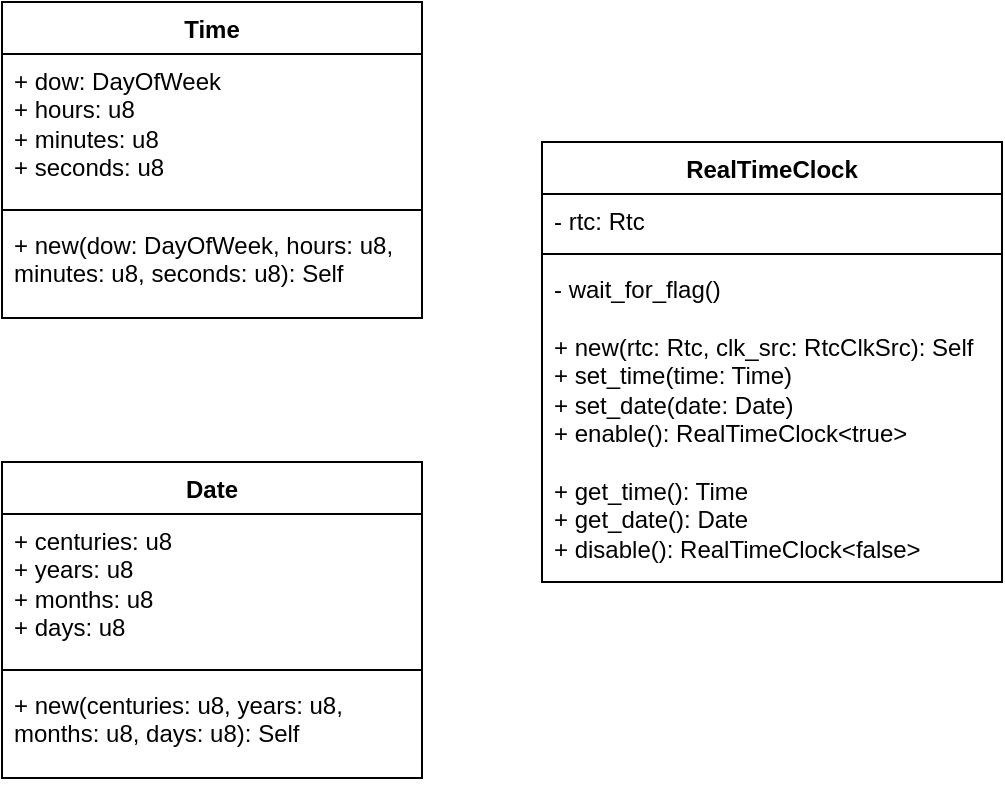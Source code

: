 <mxfile version="26.2.15">
  <diagram id="C5RBs43oDa-KdzZeNtuy" name="Page-1">
    <mxGraphModel dx="1661" dy="889" grid="1" gridSize="10" guides="1" tooltips="1" connect="1" arrows="1" fold="1" page="1" pageScale="1" pageWidth="827" pageHeight="1169" math="0" shadow="0">
      <root>
        <mxCell id="WIyWlLk6GJQsqaUBKTNV-0" />
        <mxCell id="WIyWlLk6GJQsqaUBKTNV-1" parent="WIyWlLk6GJQsqaUBKTNV-0" />
        <mxCell id="jyDG9MxLNxctg-NhNLhG-4" value="RealTimeClock" style="swimlane;fontStyle=1;align=center;verticalAlign=top;childLayout=stackLayout;horizontal=1;startSize=26;horizontalStack=0;resizeParent=1;resizeParentMax=0;resizeLast=0;collapsible=1;marginBottom=0;whiteSpace=wrap;html=1;" parent="WIyWlLk6GJQsqaUBKTNV-1" vertex="1">
          <mxGeometry x="390" y="220" width="230" height="220" as="geometry" />
        </mxCell>
        <mxCell id="jyDG9MxLNxctg-NhNLhG-5" value="- rtc: Rtc" style="text;strokeColor=none;fillColor=none;align=left;verticalAlign=top;spacingLeft=4;spacingRight=4;overflow=hidden;rotatable=0;points=[[0,0.5],[1,0.5]];portConstraint=eastwest;whiteSpace=wrap;html=1;" parent="jyDG9MxLNxctg-NhNLhG-4" vertex="1">
          <mxGeometry y="26" width="230" height="26" as="geometry" />
        </mxCell>
        <mxCell id="jyDG9MxLNxctg-NhNLhG-6" value="" style="line;strokeWidth=1;fillColor=none;align=left;verticalAlign=middle;spacingTop=-1;spacingLeft=3;spacingRight=3;rotatable=0;labelPosition=right;points=[];portConstraint=eastwest;strokeColor=inherit;" parent="jyDG9MxLNxctg-NhNLhG-4" vertex="1">
          <mxGeometry y="52" width="230" height="8" as="geometry" />
        </mxCell>
        <mxCell id="jyDG9MxLNxctg-NhNLhG-7" value="&lt;div&gt;- wait_for_flag()&lt;/div&gt;&lt;div&gt;&lt;br&gt;&lt;/div&gt;&lt;div&gt;+ new(rtc: Rtc, clk_src: RtcClkSrc): Self&lt;/div&gt;&lt;div&gt;+ set_time(time: Time)&lt;/div&gt;&lt;div&gt;+ set_date(date: Date)&lt;/div&gt;&lt;div&gt;+ enable(): RealTimeClock&amp;lt;true&amp;gt;&lt;/div&gt;&lt;div&gt;&lt;br&gt;&lt;/div&gt;&lt;div&gt;+ get_time(): Time&lt;/div&gt;&lt;div&gt;+ get_date(): Date&lt;/div&gt;&lt;div&gt;+ disable(): RealTimeClock&amp;lt;false&amp;gt;&lt;/div&gt;" style="text;strokeColor=none;fillColor=none;align=left;verticalAlign=top;spacingLeft=4;spacingRight=4;overflow=hidden;rotatable=0;points=[[0,0.5],[1,0.5]];portConstraint=eastwest;whiteSpace=wrap;html=1;" parent="jyDG9MxLNxctg-NhNLhG-4" vertex="1">
          <mxGeometry y="60" width="230" height="160" as="geometry" />
        </mxCell>
        <mxCell id="w37hOqTbizMi6zPDs-Ez-0" value="Time" style="swimlane;fontStyle=1;align=center;verticalAlign=top;childLayout=stackLayout;horizontal=1;startSize=26;horizontalStack=0;resizeParent=1;resizeParentMax=0;resizeLast=0;collapsible=1;marginBottom=0;whiteSpace=wrap;html=1;" vertex="1" parent="WIyWlLk6GJQsqaUBKTNV-1">
          <mxGeometry x="120" y="150" width="210" height="158" as="geometry" />
        </mxCell>
        <mxCell id="w37hOqTbizMi6zPDs-Ez-1" value="+ dow: DayOfWeek&lt;div&gt;+ hours: u8&lt;/div&gt;&lt;div&gt;+ minutes: u8&lt;/div&gt;&lt;div&gt;+ seconds: u8&lt;/div&gt;" style="text;strokeColor=none;fillColor=none;align=left;verticalAlign=top;spacingLeft=4;spacingRight=4;overflow=hidden;rotatable=0;points=[[0,0.5],[1,0.5]];portConstraint=eastwest;whiteSpace=wrap;html=1;" vertex="1" parent="w37hOqTbizMi6zPDs-Ez-0">
          <mxGeometry y="26" width="210" height="74" as="geometry" />
        </mxCell>
        <mxCell id="w37hOqTbizMi6zPDs-Ez-2" value="" style="line;strokeWidth=1;fillColor=none;align=left;verticalAlign=middle;spacingTop=-1;spacingLeft=3;spacingRight=3;rotatable=0;labelPosition=right;points=[];portConstraint=eastwest;strokeColor=inherit;" vertex="1" parent="w37hOqTbizMi6zPDs-Ez-0">
          <mxGeometry y="100" width="210" height="8" as="geometry" />
        </mxCell>
        <mxCell id="w37hOqTbizMi6zPDs-Ez-3" value="&lt;div&gt;+ new(dow: DayOfWeek, hours: u8, minutes: u8, seconds: u8): Self&lt;/div&gt;" style="text;strokeColor=none;fillColor=none;align=left;verticalAlign=top;spacingLeft=4;spacingRight=4;overflow=hidden;rotatable=0;points=[[0,0.5],[1,0.5]];portConstraint=eastwest;whiteSpace=wrap;html=1;" vertex="1" parent="w37hOqTbizMi6zPDs-Ez-0">
          <mxGeometry y="108" width="210" height="50" as="geometry" />
        </mxCell>
        <mxCell id="w37hOqTbizMi6zPDs-Ez-4" value="Date" style="swimlane;fontStyle=1;align=center;verticalAlign=top;childLayout=stackLayout;horizontal=1;startSize=26;horizontalStack=0;resizeParent=1;resizeParentMax=0;resizeLast=0;collapsible=1;marginBottom=0;whiteSpace=wrap;html=1;" vertex="1" parent="WIyWlLk6GJQsqaUBKTNV-1">
          <mxGeometry x="120" y="380" width="210" height="158" as="geometry" />
        </mxCell>
        <mxCell id="w37hOqTbizMi6zPDs-Ez-5" value="+ centuries: u8&lt;div&gt;+ years: u8&lt;/div&gt;&lt;div&gt;+ months: u8&lt;/div&gt;&lt;div&gt;+ days: u8&lt;/div&gt;" style="text;strokeColor=none;fillColor=none;align=left;verticalAlign=top;spacingLeft=4;spacingRight=4;overflow=hidden;rotatable=0;points=[[0,0.5],[1,0.5]];portConstraint=eastwest;whiteSpace=wrap;html=1;" vertex="1" parent="w37hOqTbizMi6zPDs-Ez-4">
          <mxGeometry y="26" width="210" height="74" as="geometry" />
        </mxCell>
        <mxCell id="w37hOqTbizMi6zPDs-Ez-6" value="" style="line;strokeWidth=1;fillColor=none;align=left;verticalAlign=middle;spacingTop=-1;spacingLeft=3;spacingRight=3;rotatable=0;labelPosition=right;points=[];portConstraint=eastwest;strokeColor=inherit;" vertex="1" parent="w37hOqTbizMi6zPDs-Ez-4">
          <mxGeometry y="100" width="210" height="8" as="geometry" />
        </mxCell>
        <mxCell id="w37hOqTbizMi6zPDs-Ez-7" value="&lt;div&gt;+ new(centuries: u8, years: u8, months: u8, days: u8): Self&lt;/div&gt;" style="text;strokeColor=none;fillColor=none;align=left;verticalAlign=top;spacingLeft=4;spacingRight=4;overflow=hidden;rotatable=0;points=[[0,0.5],[1,0.5]];portConstraint=eastwest;whiteSpace=wrap;html=1;" vertex="1" parent="w37hOqTbizMi6zPDs-Ez-4">
          <mxGeometry y="108" width="210" height="50" as="geometry" />
        </mxCell>
      </root>
    </mxGraphModel>
  </diagram>
</mxfile>
